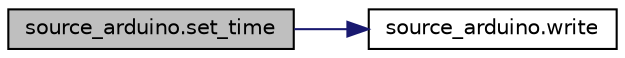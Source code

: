 digraph "source_arduino.set_time"
{
 // LATEX_PDF_SIZE
  edge [fontname="Helvetica",fontsize="10",labelfontname="Helvetica",labelfontsize="10"];
  node [fontname="Helvetica",fontsize="10",shape=record];
  rankdir="LR";
  Node1 [label="source_arduino.set_time",height=0.2,width=0.4,color="black", fillcolor="grey75", style="filled", fontcolor="black",tooltip="Configures the time stored in the Arduino."];
  Node1 -> Node2 [color="midnightblue",fontsize="10",style="solid",fontname="Helvetica"];
  Node2 [label="source_arduino.write",height=0.2,width=0.4,color="black", fillcolor="white", style="filled",URL="$namespacesource__arduino.html#aa333b088dd196de99129630125bc7795",tooltip="Writes to serial buffer."];
}
